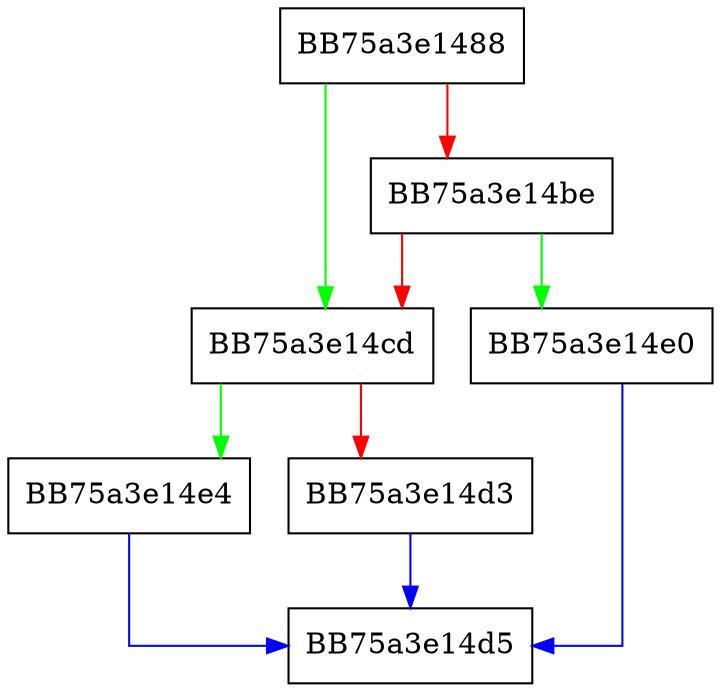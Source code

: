 digraph w32_is {
  node [shape="box"];
  graph [splines=ortho];
  BB75a3e1488 -> BB75a3e14cd [color="green"];
  BB75a3e1488 -> BB75a3e14be [color="red"];
  BB75a3e14be -> BB75a3e14e0 [color="green"];
  BB75a3e14be -> BB75a3e14cd [color="red"];
  BB75a3e14cd -> BB75a3e14e4 [color="green"];
  BB75a3e14cd -> BB75a3e14d3 [color="red"];
  BB75a3e14d3 -> BB75a3e14d5 [color="blue"];
  BB75a3e14e0 -> BB75a3e14d5 [color="blue"];
  BB75a3e14e4 -> BB75a3e14d5 [color="blue"];
}